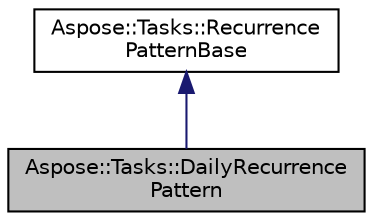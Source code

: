 digraph "Aspose::Tasks::DailyRecurrencePattern"
{
 // LATEX_PDF_SIZE
  edge [fontname="Helvetica",fontsize="10",labelfontname="Helvetica",labelfontsize="10"];
  node [fontname="Helvetica",fontsize="10",shape=record];
  Node1 [label="Aspose::Tasks::DailyRecurrence\lPattern",height=0.2,width=0.4,color="black", fillcolor="grey75", style="filled", fontcolor="black",tooltip="Represents the set of parameters are used to create a daily recurring task in a project."];
  Node2 -> Node1 [dir="back",color="midnightblue",fontsize="10",style="solid",fontname="Helvetica"];
  Node2 [label="Aspose::Tasks::Recurrence\lPatternBase",height=0.2,width=0.4,color="black", fillcolor="white", style="filled",URL="$class_aspose_1_1_tasks_1_1_recurrence_pattern_base.html",tooltip="Represents the base class of recurrence pattern."];
}

